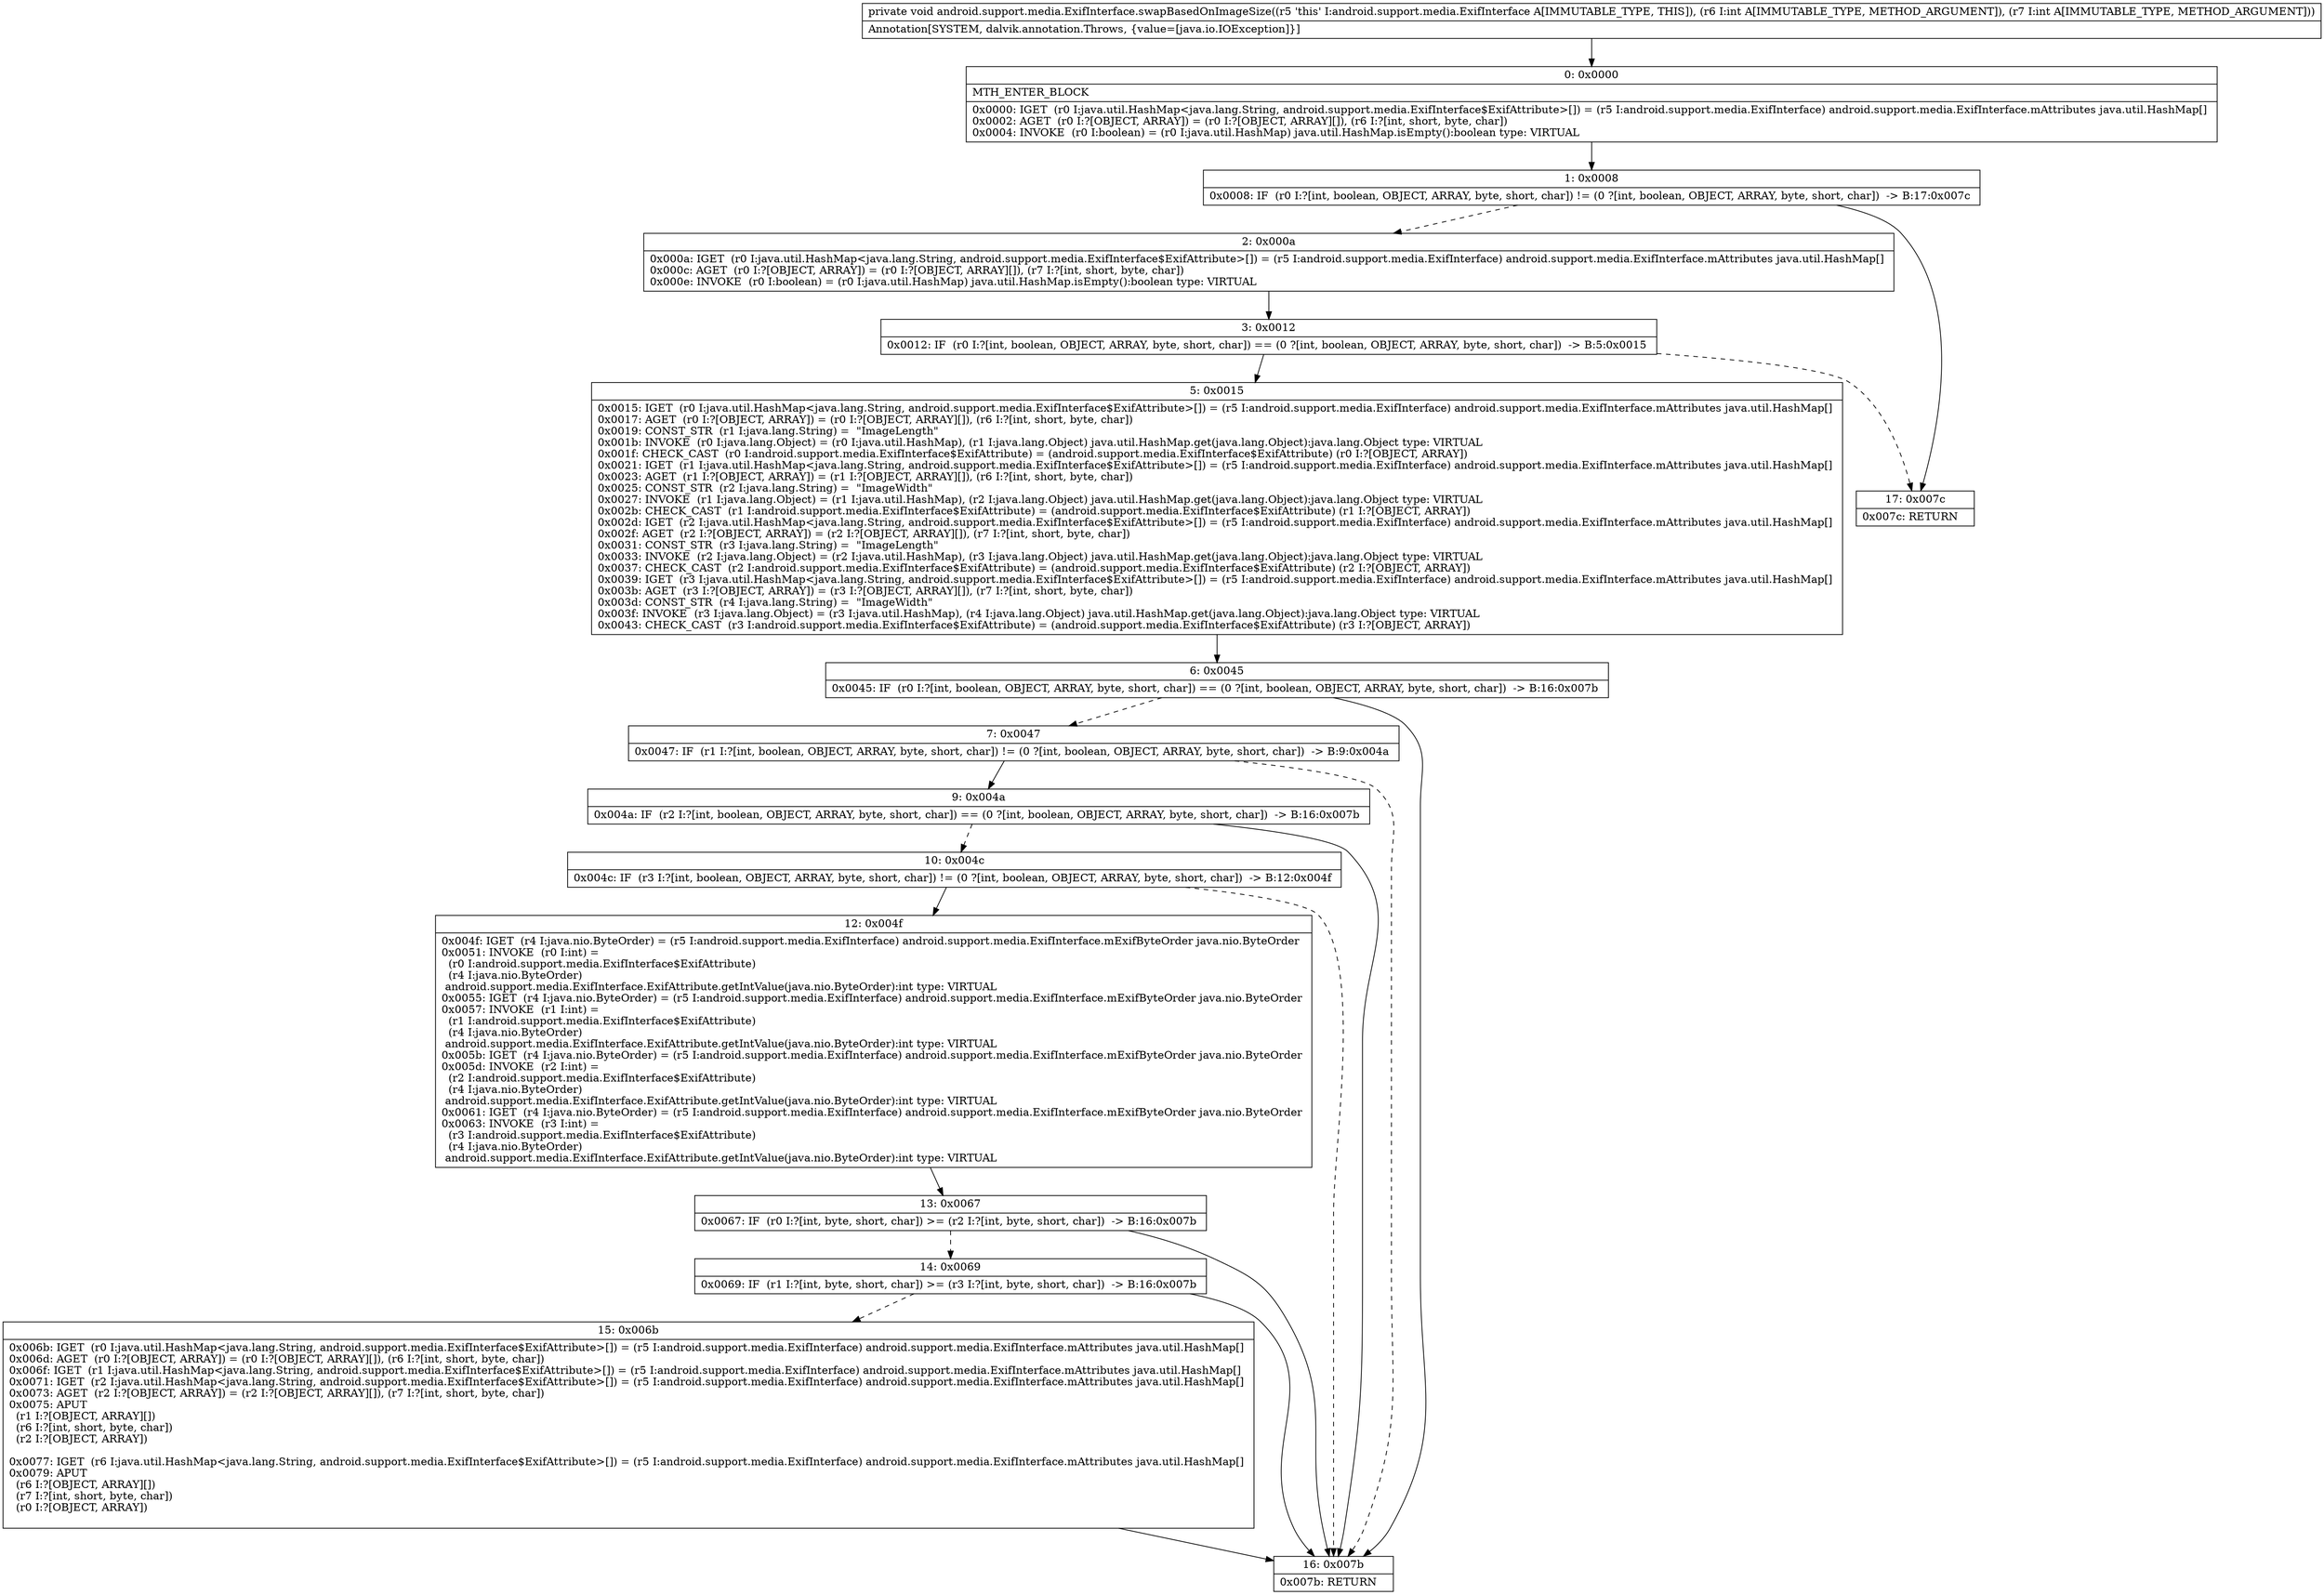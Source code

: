 digraph "CFG forandroid.support.media.ExifInterface.swapBasedOnImageSize(II)V" {
Node_0 [shape=record,label="{0\:\ 0x0000|MTH_ENTER_BLOCK\l|0x0000: IGET  (r0 I:java.util.HashMap\<java.lang.String, android.support.media.ExifInterface$ExifAttribute\>[]) = (r5 I:android.support.media.ExifInterface) android.support.media.ExifInterface.mAttributes java.util.HashMap[] \l0x0002: AGET  (r0 I:?[OBJECT, ARRAY]) = (r0 I:?[OBJECT, ARRAY][]), (r6 I:?[int, short, byte, char]) \l0x0004: INVOKE  (r0 I:boolean) = (r0 I:java.util.HashMap) java.util.HashMap.isEmpty():boolean type: VIRTUAL \l}"];
Node_1 [shape=record,label="{1\:\ 0x0008|0x0008: IF  (r0 I:?[int, boolean, OBJECT, ARRAY, byte, short, char]) != (0 ?[int, boolean, OBJECT, ARRAY, byte, short, char])  \-\> B:17:0x007c \l}"];
Node_2 [shape=record,label="{2\:\ 0x000a|0x000a: IGET  (r0 I:java.util.HashMap\<java.lang.String, android.support.media.ExifInterface$ExifAttribute\>[]) = (r5 I:android.support.media.ExifInterface) android.support.media.ExifInterface.mAttributes java.util.HashMap[] \l0x000c: AGET  (r0 I:?[OBJECT, ARRAY]) = (r0 I:?[OBJECT, ARRAY][]), (r7 I:?[int, short, byte, char]) \l0x000e: INVOKE  (r0 I:boolean) = (r0 I:java.util.HashMap) java.util.HashMap.isEmpty():boolean type: VIRTUAL \l}"];
Node_3 [shape=record,label="{3\:\ 0x0012|0x0012: IF  (r0 I:?[int, boolean, OBJECT, ARRAY, byte, short, char]) == (0 ?[int, boolean, OBJECT, ARRAY, byte, short, char])  \-\> B:5:0x0015 \l}"];
Node_5 [shape=record,label="{5\:\ 0x0015|0x0015: IGET  (r0 I:java.util.HashMap\<java.lang.String, android.support.media.ExifInterface$ExifAttribute\>[]) = (r5 I:android.support.media.ExifInterface) android.support.media.ExifInterface.mAttributes java.util.HashMap[] \l0x0017: AGET  (r0 I:?[OBJECT, ARRAY]) = (r0 I:?[OBJECT, ARRAY][]), (r6 I:?[int, short, byte, char]) \l0x0019: CONST_STR  (r1 I:java.lang.String) =  \"ImageLength\" \l0x001b: INVOKE  (r0 I:java.lang.Object) = (r0 I:java.util.HashMap), (r1 I:java.lang.Object) java.util.HashMap.get(java.lang.Object):java.lang.Object type: VIRTUAL \l0x001f: CHECK_CAST  (r0 I:android.support.media.ExifInterface$ExifAttribute) = (android.support.media.ExifInterface$ExifAttribute) (r0 I:?[OBJECT, ARRAY]) \l0x0021: IGET  (r1 I:java.util.HashMap\<java.lang.String, android.support.media.ExifInterface$ExifAttribute\>[]) = (r5 I:android.support.media.ExifInterface) android.support.media.ExifInterface.mAttributes java.util.HashMap[] \l0x0023: AGET  (r1 I:?[OBJECT, ARRAY]) = (r1 I:?[OBJECT, ARRAY][]), (r6 I:?[int, short, byte, char]) \l0x0025: CONST_STR  (r2 I:java.lang.String) =  \"ImageWidth\" \l0x0027: INVOKE  (r1 I:java.lang.Object) = (r1 I:java.util.HashMap), (r2 I:java.lang.Object) java.util.HashMap.get(java.lang.Object):java.lang.Object type: VIRTUAL \l0x002b: CHECK_CAST  (r1 I:android.support.media.ExifInterface$ExifAttribute) = (android.support.media.ExifInterface$ExifAttribute) (r1 I:?[OBJECT, ARRAY]) \l0x002d: IGET  (r2 I:java.util.HashMap\<java.lang.String, android.support.media.ExifInterface$ExifAttribute\>[]) = (r5 I:android.support.media.ExifInterface) android.support.media.ExifInterface.mAttributes java.util.HashMap[] \l0x002f: AGET  (r2 I:?[OBJECT, ARRAY]) = (r2 I:?[OBJECT, ARRAY][]), (r7 I:?[int, short, byte, char]) \l0x0031: CONST_STR  (r3 I:java.lang.String) =  \"ImageLength\" \l0x0033: INVOKE  (r2 I:java.lang.Object) = (r2 I:java.util.HashMap), (r3 I:java.lang.Object) java.util.HashMap.get(java.lang.Object):java.lang.Object type: VIRTUAL \l0x0037: CHECK_CAST  (r2 I:android.support.media.ExifInterface$ExifAttribute) = (android.support.media.ExifInterface$ExifAttribute) (r2 I:?[OBJECT, ARRAY]) \l0x0039: IGET  (r3 I:java.util.HashMap\<java.lang.String, android.support.media.ExifInterface$ExifAttribute\>[]) = (r5 I:android.support.media.ExifInterface) android.support.media.ExifInterface.mAttributes java.util.HashMap[] \l0x003b: AGET  (r3 I:?[OBJECT, ARRAY]) = (r3 I:?[OBJECT, ARRAY][]), (r7 I:?[int, short, byte, char]) \l0x003d: CONST_STR  (r4 I:java.lang.String) =  \"ImageWidth\" \l0x003f: INVOKE  (r3 I:java.lang.Object) = (r3 I:java.util.HashMap), (r4 I:java.lang.Object) java.util.HashMap.get(java.lang.Object):java.lang.Object type: VIRTUAL \l0x0043: CHECK_CAST  (r3 I:android.support.media.ExifInterface$ExifAttribute) = (android.support.media.ExifInterface$ExifAttribute) (r3 I:?[OBJECT, ARRAY]) \l}"];
Node_6 [shape=record,label="{6\:\ 0x0045|0x0045: IF  (r0 I:?[int, boolean, OBJECT, ARRAY, byte, short, char]) == (0 ?[int, boolean, OBJECT, ARRAY, byte, short, char])  \-\> B:16:0x007b \l}"];
Node_7 [shape=record,label="{7\:\ 0x0047|0x0047: IF  (r1 I:?[int, boolean, OBJECT, ARRAY, byte, short, char]) != (0 ?[int, boolean, OBJECT, ARRAY, byte, short, char])  \-\> B:9:0x004a \l}"];
Node_9 [shape=record,label="{9\:\ 0x004a|0x004a: IF  (r2 I:?[int, boolean, OBJECT, ARRAY, byte, short, char]) == (0 ?[int, boolean, OBJECT, ARRAY, byte, short, char])  \-\> B:16:0x007b \l}"];
Node_10 [shape=record,label="{10\:\ 0x004c|0x004c: IF  (r3 I:?[int, boolean, OBJECT, ARRAY, byte, short, char]) != (0 ?[int, boolean, OBJECT, ARRAY, byte, short, char])  \-\> B:12:0x004f \l}"];
Node_12 [shape=record,label="{12\:\ 0x004f|0x004f: IGET  (r4 I:java.nio.ByteOrder) = (r5 I:android.support.media.ExifInterface) android.support.media.ExifInterface.mExifByteOrder java.nio.ByteOrder \l0x0051: INVOKE  (r0 I:int) = \l  (r0 I:android.support.media.ExifInterface$ExifAttribute)\l  (r4 I:java.nio.ByteOrder)\l android.support.media.ExifInterface.ExifAttribute.getIntValue(java.nio.ByteOrder):int type: VIRTUAL \l0x0055: IGET  (r4 I:java.nio.ByteOrder) = (r5 I:android.support.media.ExifInterface) android.support.media.ExifInterface.mExifByteOrder java.nio.ByteOrder \l0x0057: INVOKE  (r1 I:int) = \l  (r1 I:android.support.media.ExifInterface$ExifAttribute)\l  (r4 I:java.nio.ByteOrder)\l android.support.media.ExifInterface.ExifAttribute.getIntValue(java.nio.ByteOrder):int type: VIRTUAL \l0x005b: IGET  (r4 I:java.nio.ByteOrder) = (r5 I:android.support.media.ExifInterface) android.support.media.ExifInterface.mExifByteOrder java.nio.ByteOrder \l0x005d: INVOKE  (r2 I:int) = \l  (r2 I:android.support.media.ExifInterface$ExifAttribute)\l  (r4 I:java.nio.ByteOrder)\l android.support.media.ExifInterface.ExifAttribute.getIntValue(java.nio.ByteOrder):int type: VIRTUAL \l0x0061: IGET  (r4 I:java.nio.ByteOrder) = (r5 I:android.support.media.ExifInterface) android.support.media.ExifInterface.mExifByteOrder java.nio.ByteOrder \l0x0063: INVOKE  (r3 I:int) = \l  (r3 I:android.support.media.ExifInterface$ExifAttribute)\l  (r4 I:java.nio.ByteOrder)\l android.support.media.ExifInterface.ExifAttribute.getIntValue(java.nio.ByteOrder):int type: VIRTUAL \l}"];
Node_13 [shape=record,label="{13\:\ 0x0067|0x0067: IF  (r0 I:?[int, byte, short, char]) \>= (r2 I:?[int, byte, short, char])  \-\> B:16:0x007b \l}"];
Node_14 [shape=record,label="{14\:\ 0x0069|0x0069: IF  (r1 I:?[int, byte, short, char]) \>= (r3 I:?[int, byte, short, char])  \-\> B:16:0x007b \l}"];
Node_15 [shape=record,label="{15\:\ 0x006b|0x006b: IGET  (r0 I:java.util.HashMap\<java.lang.String, android.support.media.ExifInterface$ExifAttribute\>[]) = (r5 I:android.support.media.ExifInterface) android.support.media.ExifInterface.mAttributes java.util.HashMap[] \l0x006d: AGET  (r0 I:?[OBJECT, ARRAY]) = (r0 I:?[OBJECT, ARRAY][]), (r6 I:?[int, short, byte, char]) \l0x006f: IGET  (r1 I:java.util.HashMap\<java.lang.String, android.support.media.ExifInterface$ExifAttribute\>[]) = (r5 I:android.support.media.ExifInterface) android.support.media.ExifInterface.mAttributes java.util.HashMap[] \l0x0071: IGET  (r2 I:java.util.HashMap\<java.lang.String, android.support.media.ExifInterface$ExifAttribute\>[]) = (r5 I:android.support.media.ExifInterface) android.support.media.ExifInterface.mAttributes java.util.HashMap[] \l0x0073: AGET  (r2 I:?[OBJECT, ARRAY]) = (r2 I:?[OBJECT, ARRAY][]), (r7 I:?[int, short, byte, char]) \l0x0075: APUT  \l  (r1 I:?[OBJECT, ARRAY][])\l  (r6 I:?[int, short, byte, char])\l  (r2 I:?[OBJECT, ARRAY])\l \l0x0077: IGET  (r6 I:java.util.HashMap\<java.lang.String, android.support.media.ExifInterface$ExifAttribute\>[]) = (r5 I:android.support.media.ExifInterface) android.support.media.ExifInterface.mAttributes java.util.HashMap[] \l0x0079: APUT  \l  (r6 I:?[OBJECT, ARRAY][])\l  (r7 I:?[int, short, byte, char])\l  (r0 I:?[OBJECT, ARRAY])\l \l}"];
Node_16 [shape=record,label="{16\:\ 0x007b|0x007b: RETURN   \l}"];
Node_17 [shape=record,label="{17\:\ 0x007c|0x007c: RETURN   \l}"];
MethodNode[shape=record,label="{private void android.support.media.ExifInterface.swapBasedOnImageSize((r5 'this' I:android.support.media.ExifInterface A[IMMUTABLE_TYPE, THIS]), (r6 I:int A[IMMUTABLE_TYPE, METHOD_ARGUMENT]), (r7 I:int A[IMMUTABLE_TYPE, METHOD_ARGUMENT]))  | Annotation[SYSTEM, dalvik.annotation.Throws, \{value=[java.io.IOException]\}]\l}"];
MethodNode -> Node_0;
Node_0 -> Node_1;
Node_1 -> Node_2[style=dashed];
Node_1 -> Node_17;
Node_2 -> Node_3;
Node_3 -> Node_5;
Node_3 -> Node_17[style=dashed];
Node_5 -> Node_6;
Node_6 -> Node_7[style=dashed];
Node_6 -> Node_16;
Node_7 -> Node_9;
Node_7 -> Node_16[style=dashed];
Node_9 -> Node_10[style=dashed];
Node_9 -> Node_16;
Node_10 -> Node_12;
Node_10 -> Node_16[style=dashed];
Node_12 -> Node_13;
Node_13 -> Node_14[style=dashed];
Node_13 -> Node_16;
Node_14 -> Node_15[style=dashed];
Node_14 -> Node_16;
Node_15 -> Node_16;
}

